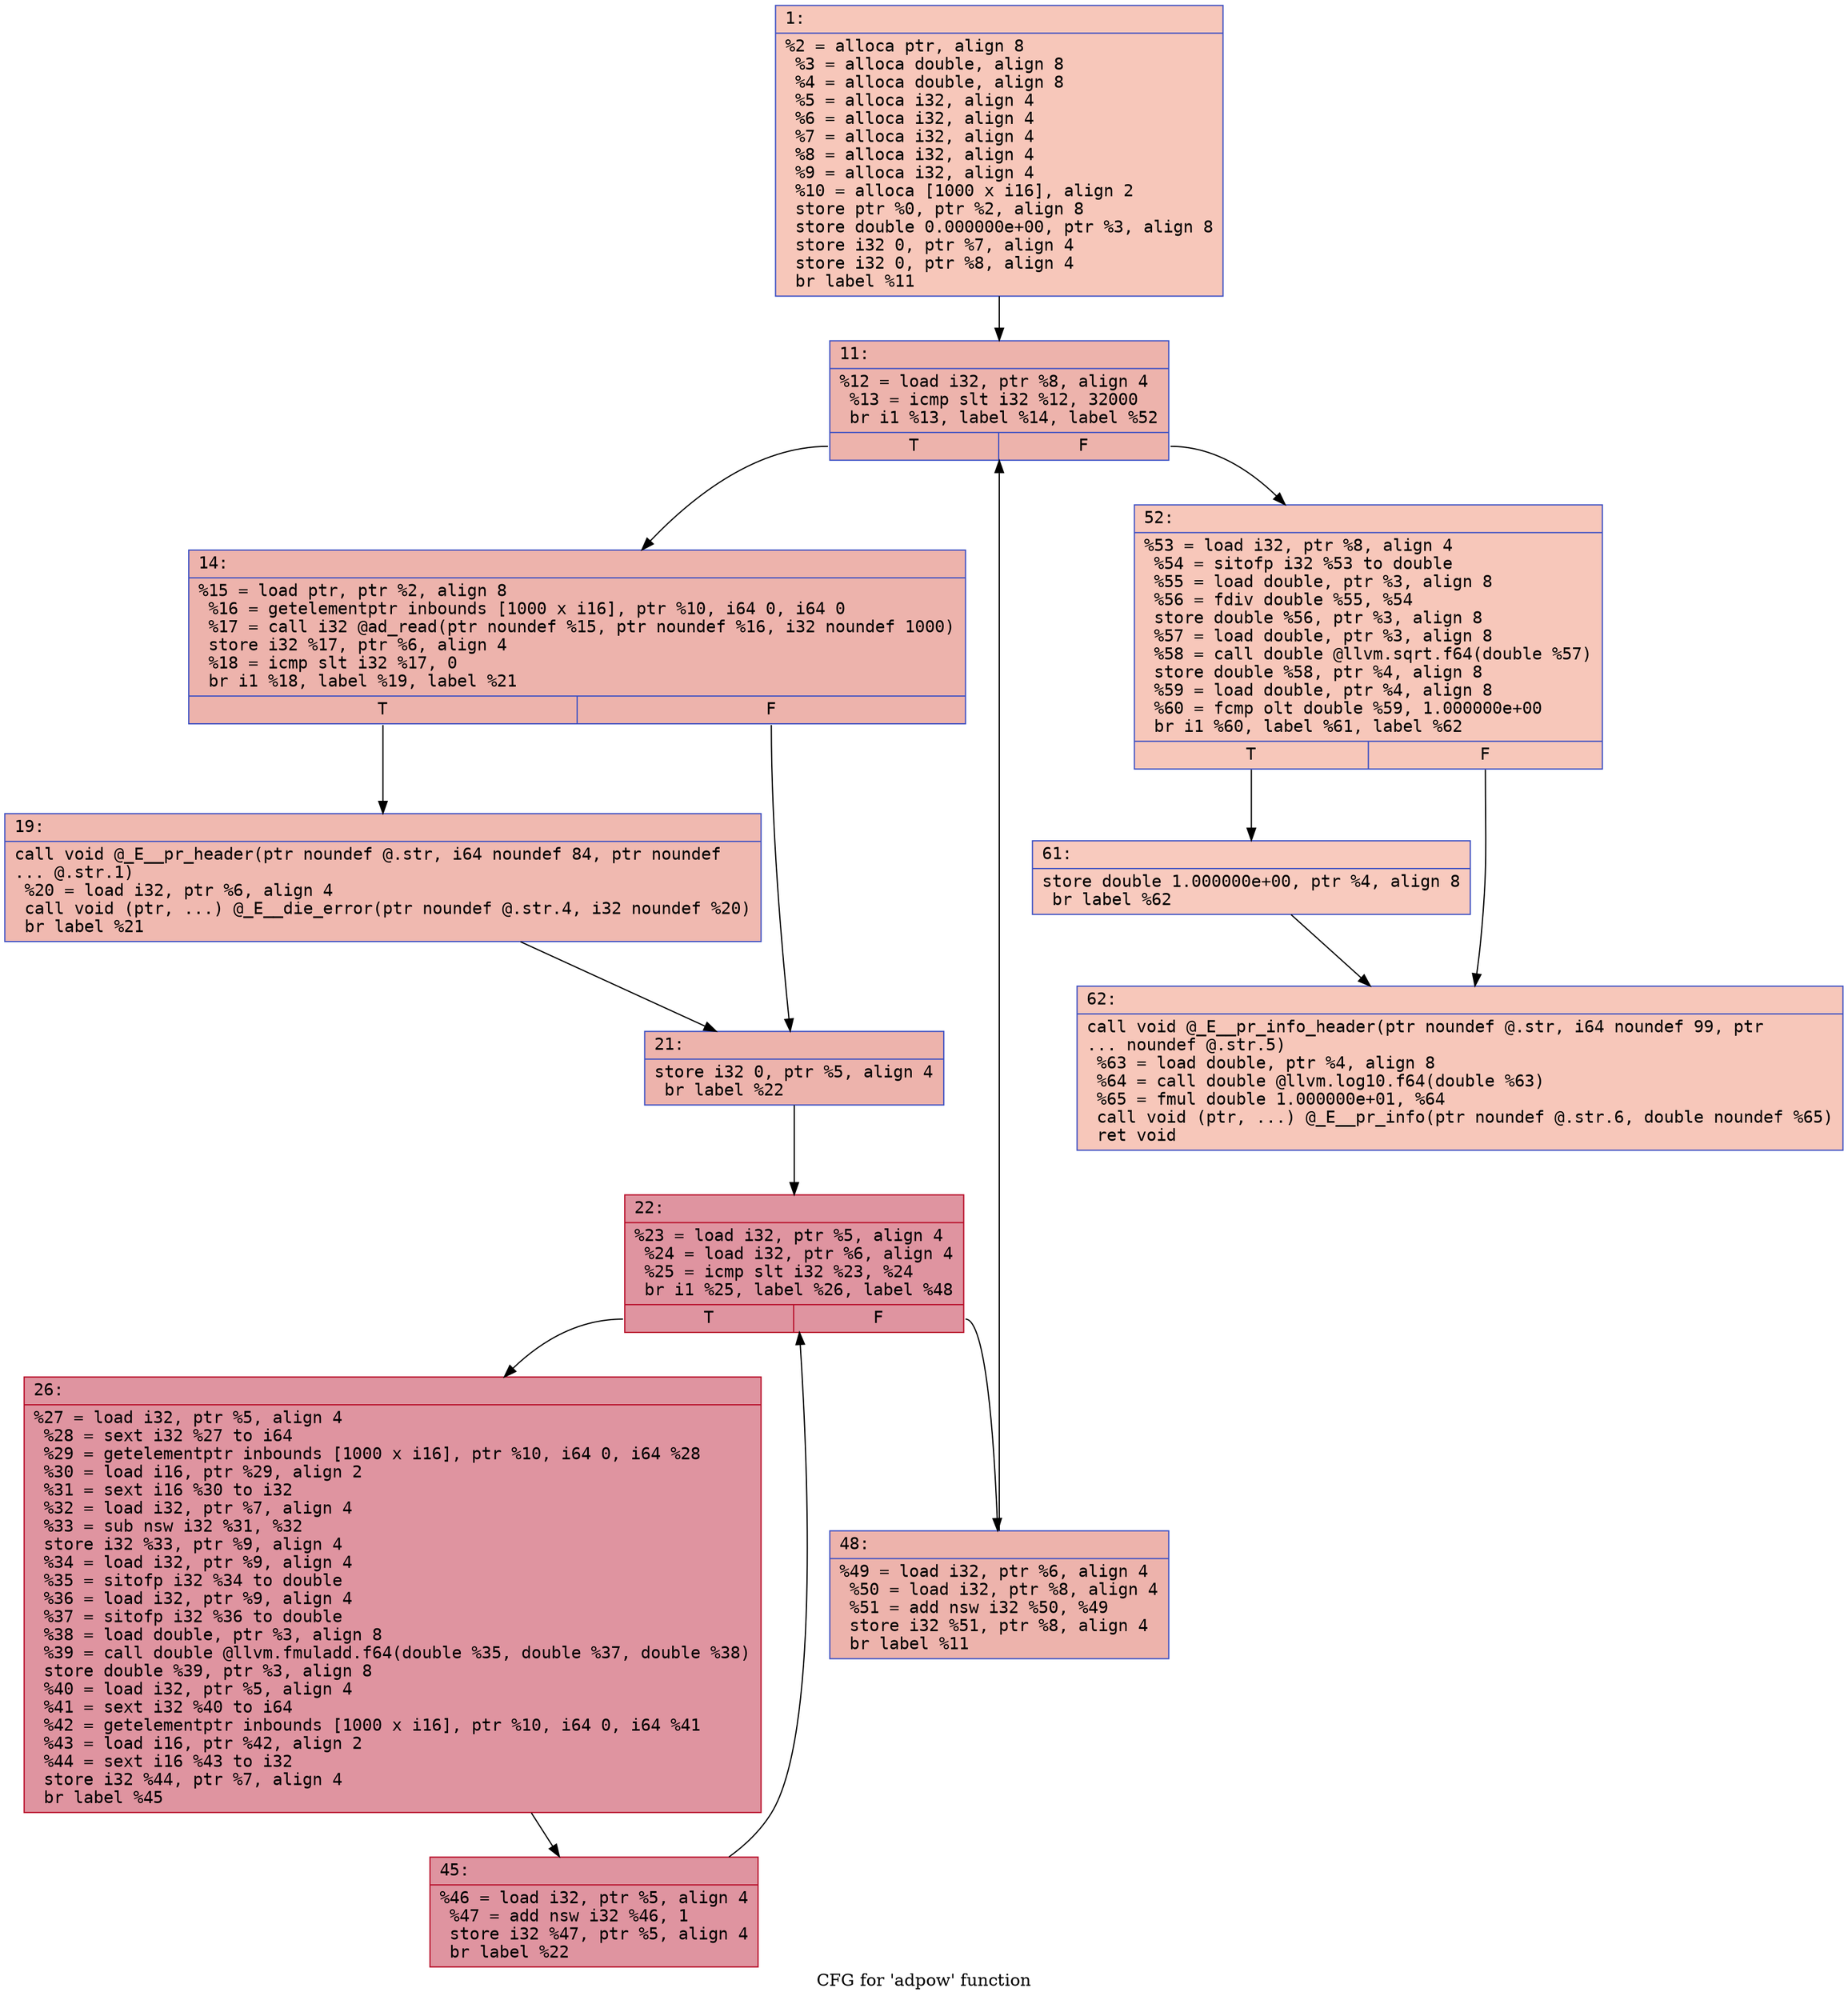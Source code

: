 digraph "CFG for 'adpow' function" {
	label="CFG for 'adpow' function";

	Node0x600000ec0460 [shape=record,color="#3d50c3ff", style=filled, fillcolor="#ec7f6370" fontname="Courier",label="{1:\l|  %2 = alloca ptr, align 8\l  %3 = alloca double, align 8\l  %4 = alloca double, align 8\l  %5 = alloca i32, align 4\l  %6 = alloca i32, align 4\l  %7 = alloca i32, align 4\l  %8 = alloca i32, align 4\l  %9 = alloca i32, align 4\l  %10 = alloca [1000 x i16], align 2\l  store ptr %0, ptr %2, align 8\l  store double 0.000000e+00, ptr %3, align 8\l  store i32 0, ptr %7, align 4\l  store i32 0, ptr %8, align 4\l  br label %11\l}"];
	Node0x600000ec0460 -> Node0x600000ec04b0[tooltip="1 -> 11\nProbability 100.00%" ];
	Node0x600000ec04b0 [shape=record,color="#3d50c3ff", style=filled, fillcolor="#d6524470" fontname="Courier",label="{11:\l|  %12 = load i32, ptr %8, align 4\l  %13 = icmp slt i32 %12, 32000\l  br i1 %13, label %14, label %52\l|{<s0>T|<s1>F}}"];
	Node0x600000ec04b0:s0 -> Node0x600000ec0500[tooltip="11 -> 14\nProbability 96.88%" ];
	Node0x600000ec04b0:s1 -> Node0x600000ec0730[tooltip="11 -> 52\nProbability 3.12%" ];
	Node0x600000ec0500 [shape=record,color="#3d50c3ff", style=filled, fillcolor="#d6524470" fontname="Courier",label="{14:\l|  %15 = load ptr, ptr %2, align 8\l  %16 = getelementptr inbounds [1000 x i16], ptr %10, i64 0, i64 0\l  %17 = call i32 @ad_read(ptr noundef %15, ptr noundef %16, i32 noundef 1000)\l  store i32 %17, ptr %6, align 4\l  %18 = icmp slt i32 %17, 0\l  br i1 %18, label %19, label %21\l|{<s0>T|<s1>F}}"];
	Node0x600000ec0500:s0 -> Node0x600000ec0550[tooltip="14 -> 19\nProbability 37.50%" ];
	Node0x600000ec0500:s1 -> Node0x600000ec05a0[tooltip="14 -> 21\nProbability 62.50%" ];
	Node0x600000ec0550 [shape=record,color="#3d50c3ff", style=filled, fillcolor="#de614d70" fontname="Courier",label="{19:\l|  call void @_E__pr_header(ptr noundef @.str, i64 noundef 84, ptr noundef\l... @.str.1)\l  %20 = load i32, ptr %6, align 4\l  call void (ptr, ...) @_E__die_error(ptr noundef @.str.4, i32 noundef %20)\l  br label %21\l}"];
	Node0x600000ec0550 -> Node0x600000ec05a0[tooltip="19 -> 21\nProbability 100.00%" ];
	Node0x600000ec05a0 [shape=record,color="#3d50c3ff", style=filled, fillcolor="#d6524470" fontname="Courier",label="{21:\l|  store i32 0, ptr %5, align 4\l  br label %22\l}"];
	Node0x600000ec05a0 -> Node0x600000ec05f0[tooltip="21 -> 22\nProbability 100.00%" ];
	Node0x600000ec05f0 [shape=record,color="#b70d28ff", style=filled, fillcolor="#b70d2870" fontname="Courier",label="{22:\l|  %23 = load i32, ptr %5, align 4\l  %24 = load i32, ptr %6, align 4\l  %25 = icmp slt i32 %23, %24\l  br i1 %25, label %26, label %48\l|{<s0>T|<s1>F}}"];
	Node0x600000ec05f0:s0 -> Node0x600000ec0640[tooltip="22 -> 26\nProbability 96.88%" ];
	Node0x600000ec05f0:s1 -> Node0x600000ec06e0[tooltip="22 -> 48\nProbability 3.12%" ];
	Node0x600000ec0640 [shape=record,color="#b70d28ff", style=filled, fillcolor="#b70d2870" fontname="Courier",label="{26:\l|  %27 = load i32, ptr %5, align 4\l  %28 = sext i32 %27 to i64\l  %29 = getelementptr inbounds [1000 x i16], ptr %10, i64 0, i64 %28\l  %30 = load i16, ptr %29, align 2\l  %31 = sext i16 %30 to i32\l  %32 = load i32, ptr %7, align 4\l  %33 = sub nsw i32 %31, %32\l  store i32 %33, ptr %9, align 4\l  %34 = load i32, ptr %9, align 4\l  %35 = sitofp i32 %34 to double\l  %36 = load i32, ptr %9, align 4\l  %37 = sitofp i32 %36 to double\l  %38 = load double, ptr %3, align 8\l  %39 = call double @llvm.fmuladd.f64(double %35, double %37, double %38)\l  store double %39, ptr %3, align 8\l  %40 = load i32, ptr %5, align 4\l  %41 = sext i32 %40 to i64\l  %42 = getelementptr inbounds [1000 x i16], ptr %10, i64 0, i64 %41\l  %43 = load i16, ptr %42, align 2\l  %44 = sext i16 %43 to i32\l  store i32 %44, ptr %7, align 4\l  br label %45\l}"];
	Node0x600000ec0640 -> Node0x600000ec0690[tooltip="26 -> 45\nProbability 100.00%" ];
	Node0x600000ec0690 [shape=record,color="#b70d28ff", style=filled, fillcolor="#b70d2870" fontname="Courier",label="{45:\l|  %46 = load i32, ptr %5, align 4\l  %47 = add nsw i32 %46, 1\l  store i32 %47, ptr %5, align 4\l  br label %22\l}"];
	Node0x600000ec0690 -> Node0x600000ec05f0[tooltip="45 -> 22\nProbability 100.00%" ];
	Node0x600000ec06e0 [shape=record,color="#3d50c3ff", style=filled, fillcolor="#d6524470" fontname="Courier",label="{48:\l|  %49 = load i32, ptr %6, align 4\l  %50 = load i32, ptr %8, align 4\l  %51 = add nsw i32 %50, %49\l  store i32 %51, ptr %8, align 4\l  br label %11\l}"];
	Node0x600000ec06e0 -> Node0x600000ec04b0[tooltip="48 -> 11\nProbability 100.00%" ];
	Node0x600000ec0730 [shape=record,color="#3d50c3ff", style=filled, fillcolor="#ec7f6370" fontname="Courier",label="{52:\l|  %53 = load i32, ptr %8, align 4\l  %54 = sitofp i32 %53 to double\l  %55 = load double, ptr %3, align 8\l  %56 = fdiv double %55, %54\l  store double %56, ptr %3, align 8\l  %57 = load double, ptr %3, align 8\l  %58 = call double @llvm.sqrt.f64(double %57)\l  store double %58, ptr %4, align 8\l  %59 = load double, ptr %4, align 8\l  %60 = fcmp olt double %59, 1.000000e+00\l  br i1 %60, label %61, label %62\l|{<s0>T|<s1>F}}"];
	Node0x600000ec0730:s0 -> Node0x600000ec0780[tooltip="52 -> 61\nProbability 50.00%" ];
	Node0x600000ec0730:s1 -> Node0x600000ec07d0[tooltip="52 -> 62\nProbability 50.00%" ];
	Node0x600000ec0780 [shape=record,color="#3d50c3ff", style=filled, fillcolor="#ef886b70" fontname="Courier",label="{61:\l|  store double 1.000000e+00, ptr %4, align 8\l  br label %62\l}"];
	Node0x600000ec0780 -> Node0x600000ec07d0[tooltip="61 -> 62\nProbability 100.00%" ];
	Node0x600000ec07d0 [shape=record,color="#3d50c3ff", style=filled, fillcolor="#ec7f6370" fontname="Courier",label="{62:\l|  call void @_E__pr_info_header(ptr noundef @.str, i64 noundef 99, ptr\l... noundef @.str.5)\l  %63 = load double, ptr %4, align 8\l  %64 = call double @llvm.log10.f64(double %63)\l  %65 = fmul double 1.000000e+01, %64\l  call void (ptr, ...) @_E__pr_info(ptr noundef @.str.6, double noundef %65)\l  ret void\l}"];
}

